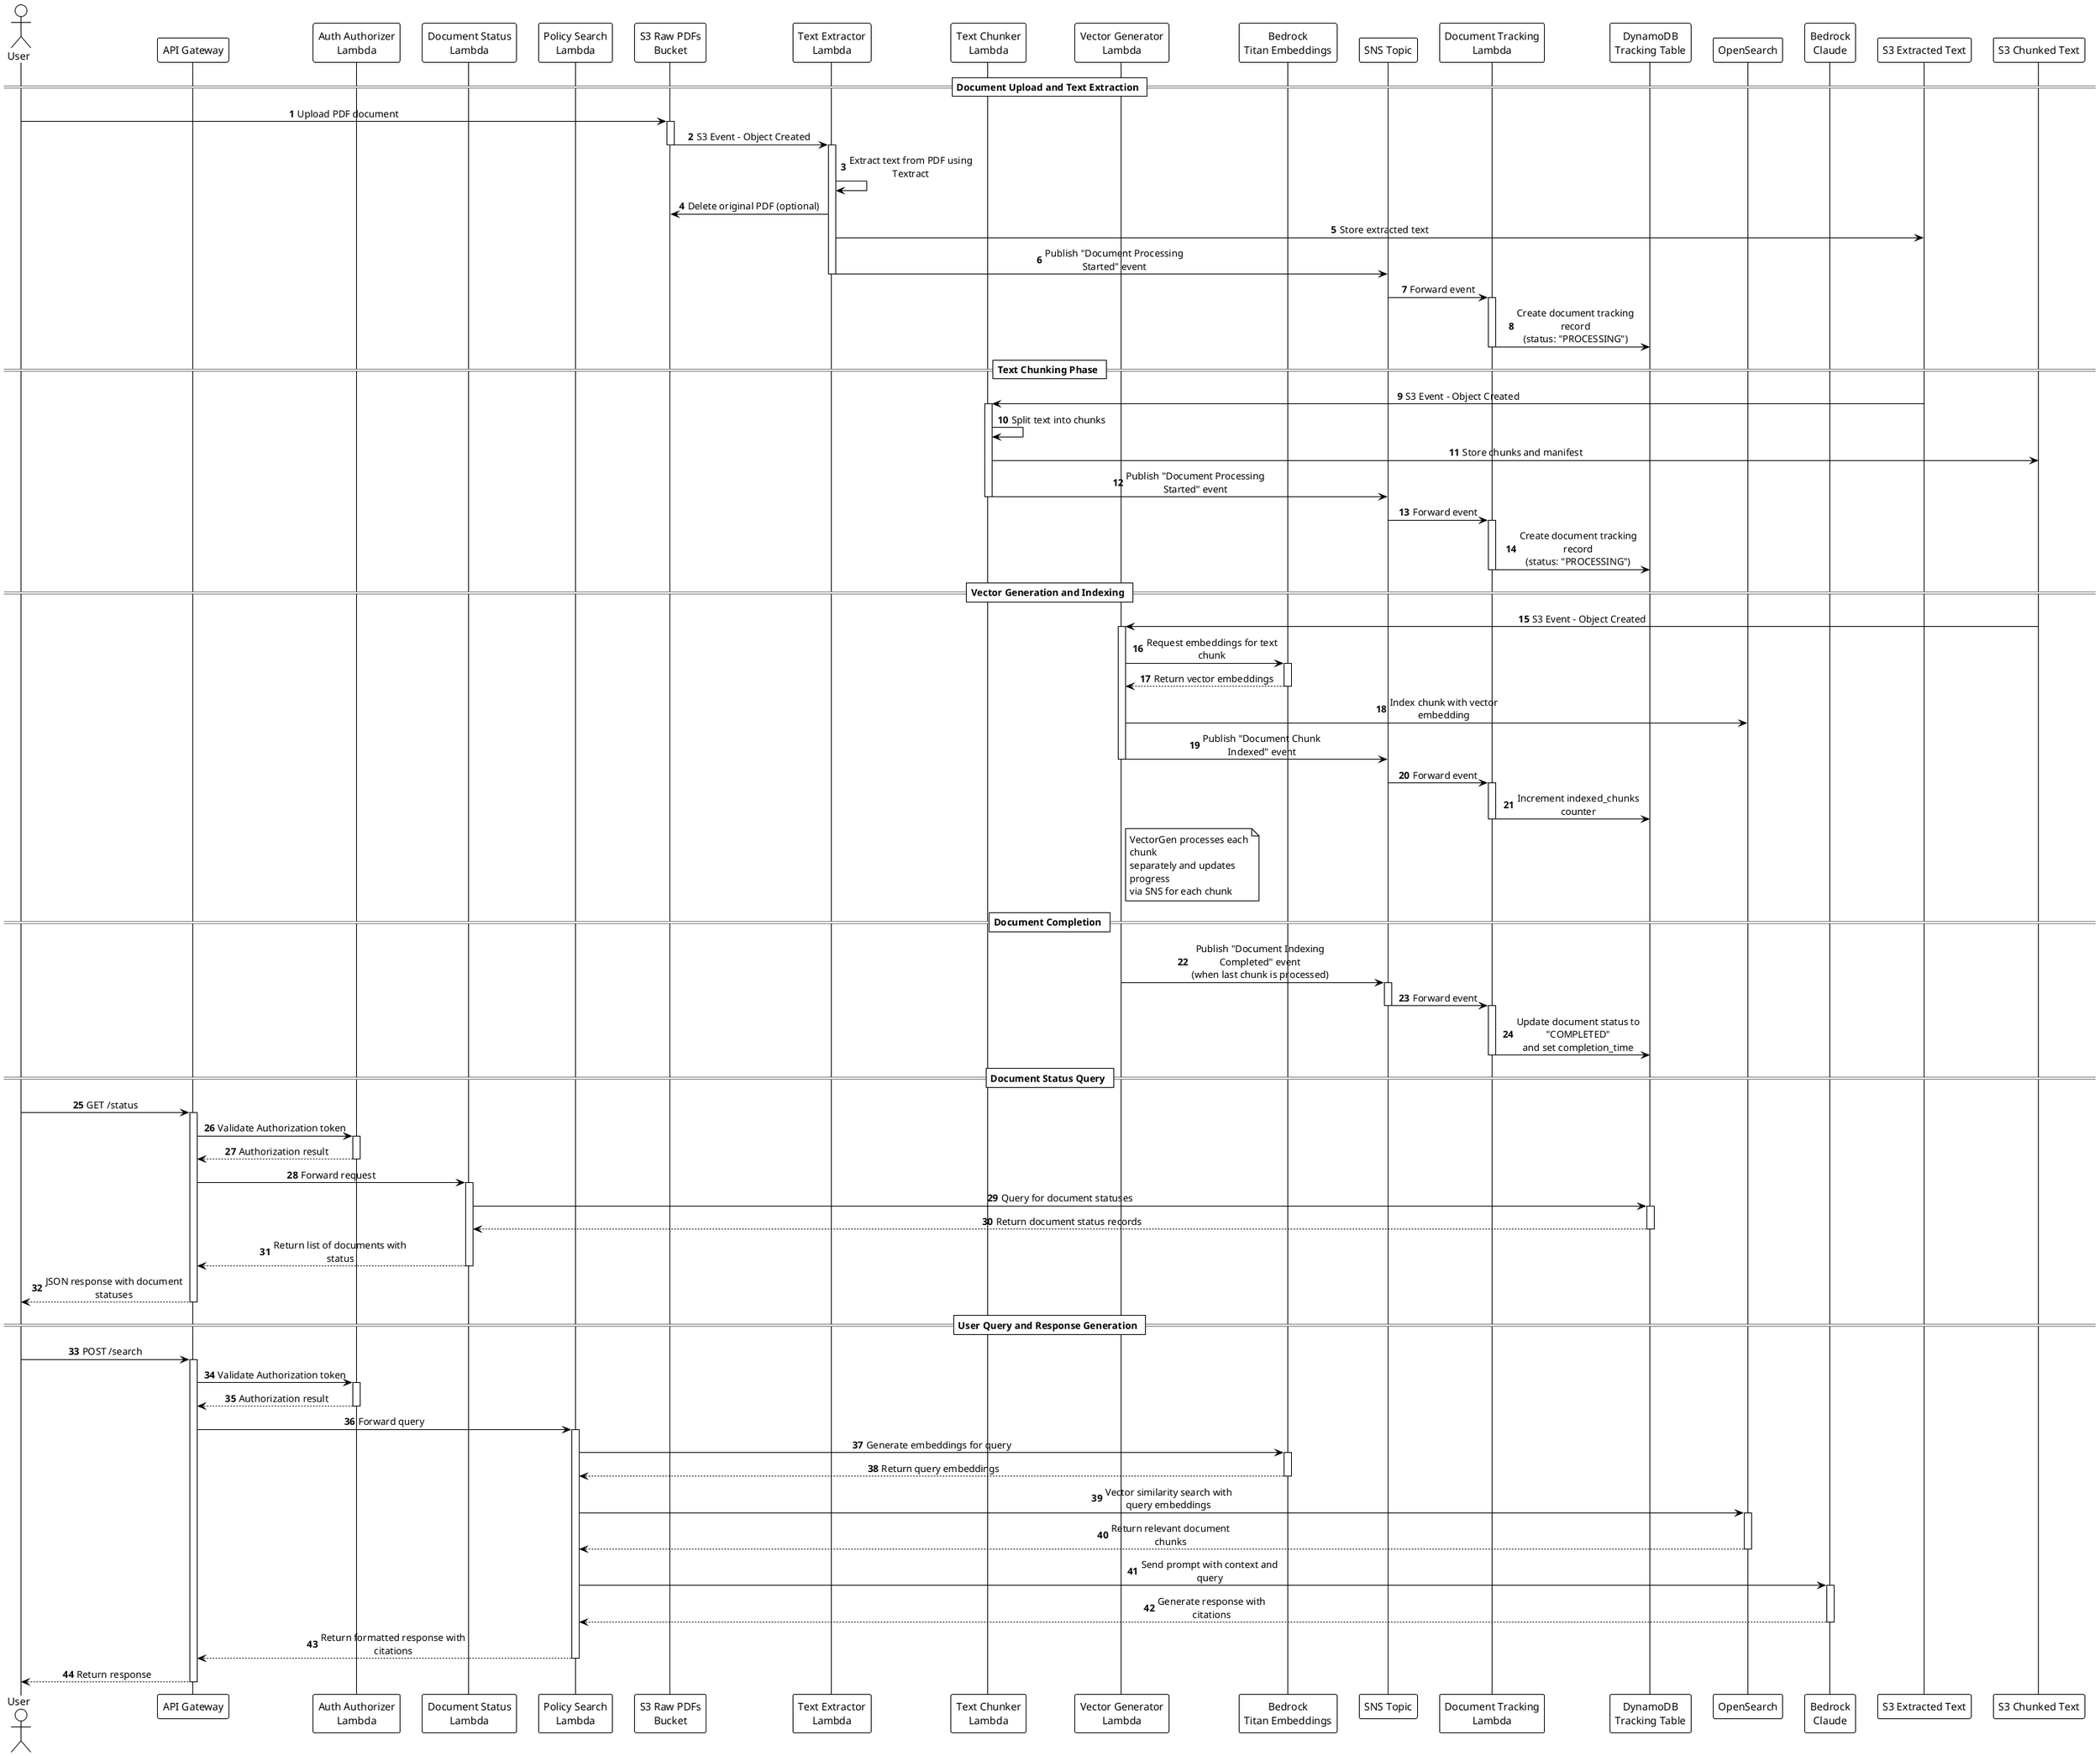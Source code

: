 @startuml Document Processing Flow

!theme plain
skinparam sequenceMessageAlign center
skinparam responseMessageBelowArrow true
skinparam maxMessageSize 200
skinparam wrapWidth 200
skinparam backgroundColor white

actor User
participant "API Gateway" as APIGateway
participant "Auth Authorizer\nLambda" as Authorizer
participant "Document Status\nLambda" as StatusLambda
participant "Policy Search\nLambda" as PolicySearch
participant "S3 Raw PDFs\nBucket" as S3_Raw
participant "Text Extractor\nLambda" as Extractor
participant "Text Chunker\nLambda" as Chunker
participant "Vector Generator\nLambda" as VectorGen
participant "Bedrock\nTitan Embeddings" as BedrockTitan
participant "SNS Topic" as SNS
participant "Document Tracking\nLambda" as DocTrack
participant "DynamoDB\nTracking Table" as DynamoDB
participant "OpenSearch" as Search
participant "Bedrock\nClaude" as BedrockClaude

autonumber

== Document Upload and Text Extraction ==

User -> S3_Raw: Upload PDF document
activate S3_Raw
S3_Raw -> Extractor: S3 Event - Object Created
deactivate S3_Raw
activate Extractor

Extractor -> Extractor: Extract text from PDF using Textract
Extractor -> S3_Raw: Delete original PDF (optional)
Extractor -> "S3 Extracted Text": Store extracted text
Extractor -> SNS: Publish "Document Processing Started" event
deactivate Extractor

SNS -> DocTrack: Forward event
activate DocTrack
DocTrack -> DynamoDB: Create document tracking record\n(status: "PROCESSING")
deactivate DocTrack

== Text Chunking Phase ==

"S3 Extracted Text" -> Chunker: S3 Event - Object Created
activate Chunker
Chunker -> Chunker: Split text into chunks
Chunker -> "S3 Chunked Text": Store chunks and manifest
Chunker -> SNS: Publish "Document Processing Started" event
deactivate Chunker

SNS -> DocTrack: Forward event
activate DocTrack
DocTrack -> DynamoDB: Create document tracking record\n(status: "PROCESSING")
deactivate DocTrack

== Vector Generation and Indexing ==

"S3 Chunked Text" -> VectorGen: S3 Event - Object Created
activate VectorGen
VectorGen -> BedrockTitan: Request embeddings for text chunk
activate BedrockTitan
BedrockTitan --> VectorGen: Return vector embeddings
deactivate BedrockTitan
VectorGen -> Search: Index chunk with vector embedding
VectorGen -> SNS: Publish "Document Chunk Indexed" event
deactivate VectorGen

SNS -> DocTrack: Forward event
activate DocTrack
DocTrack -> DynamoDB: Increment indexed_chunks counter
deactivate DocTrack

note right of VectorGen
  VectorGen processes each chunk 
  separately and updates progress
  via SNS for each chunk
end note

== Document Completion ==

VectorGen -> SNS: Publish "Document Indexing Completed" event\n(when last chunk is processed)
activate SNS
SNS -> DocTrack: Forward event
deactivate SNS

activate DocTrack
DocTrack -> DynamoDB: Update document status to "COMPLETED"\nand set completion_time
deactivate DocTrack

== Document Status Query ==

User -> APIGateway: GET /status
activate APIGateway
APIGateway -> Authorizer: Validate Authorization token
activate Authorizer
Authorizer --> APIGateway: Authorization result
deactivate Authorizer

APIGateway -> StatusLambda: Forward request
activate StatusLambda
StatusLambda -> DynamoDB: Query for document statuses
activate DynamoDB
DynamoDB --> StatusLambda: Return document status records
deactivate DynamoDB
StatusLambda --> APIGateway: Return list of documents with status
deactivate StatusLambda
APIGateway --> User: JSON response with document statuses
deactivate APIGateway

== User Query and Response Generation ==

User -> APIGateway: POST /search
activate APIGateway
APIGateway -> Authorizer: Validate Authorization token
activate Authorizer
Authorizer --> APIGateway: Authorization result
deactivate Authorizer

APIGateway -> PolicySearch: Forward query
activate PolicySearch
PolicySearch -> BedrockTitan: Generate embeddings for query
activate BedrockTitan
BedrockTitan --> PolicySearch: Return query embeddings
deactivate BedrockTitan

PolicySearch -> Search: Vector similarity search with query embeddings
activate Search
Search --> PolicySearch: Return relevant document chunks
deactivate Search

PolicySearch -> BedrockClaude: Send prompt with context and query
activate BedrockClaude
BedrockClaude --> PolicySearch: Generate response with citations
deactivate BedrockClaude

PolicySearch --> APIGateway: Return formatted response with citations
deactivate PolicySearch
APIGateway --> User: Return response
deactivate APIGateway

@enduml